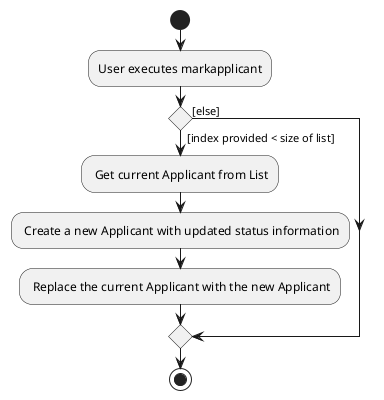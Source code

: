 @startuml
start
:User executes markapplicant;

'Since the beta syntax does not support placing the condition outside the
'diamond we place it as the true branch instead.

if () then ( [index provided < size of list])
- Get current Applicant from List
- Create a new Applicant with updated status information
- Replace the current Applicant with the new Applicant

else ([else])
endif
stop
@enduml
